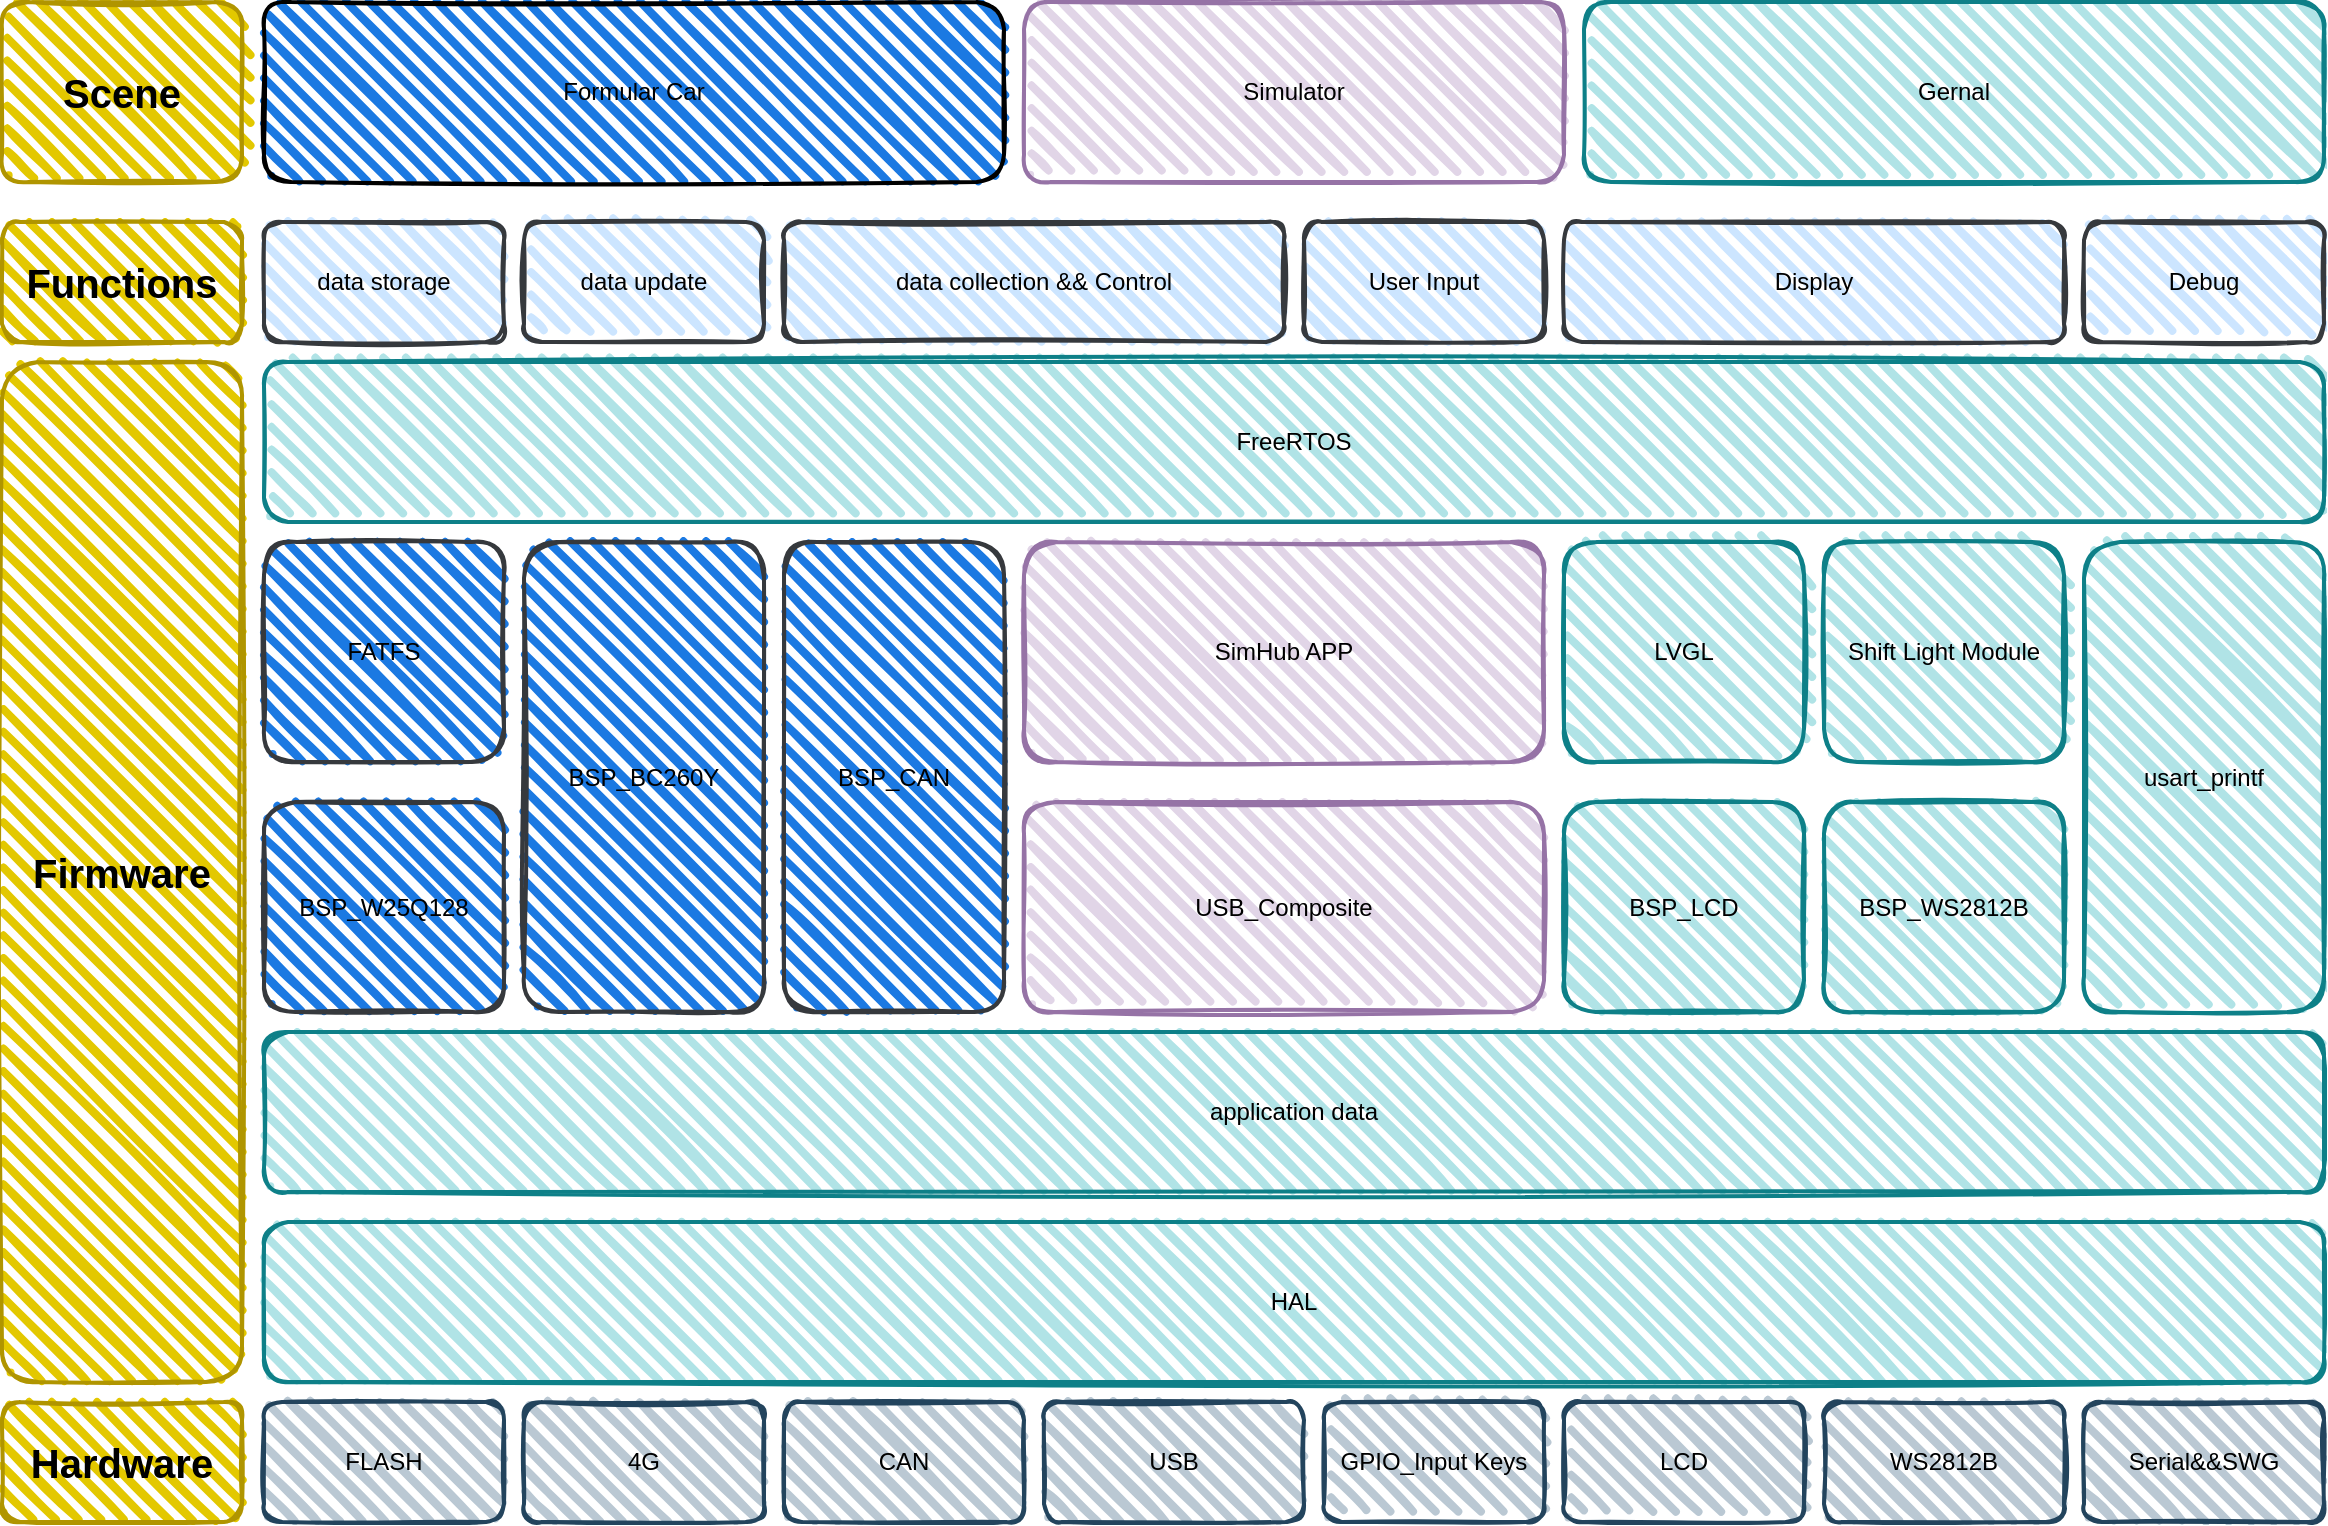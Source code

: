 <mxfile version="20.8.16" type="device"><diagram name="第 1 页" id="UDQpOtSu_C42O-41uoZm"><mxGraphModel dx="3143" dy="1655" grid="1" gridSize="10" guides="1" tooltips="1" connect="1" arrows="1" fold="1" page="1" pageScale="1" pageWidth="827" pageHeight="1169" math="0" shadow="0"><root><mxCell id="0"/><mxCell id="1" parent="0"/><mxCell id="fg1q9xRD8qBBilrkhtEp-4" value="HAL" style="rounded=1;whiteSpace=wrap;html=1;strokeWidth=2;fillWeight=4;hachureGap=8;hachureAngle=45;fillColor=#b0e3e6;sketch=1;strokeColor=#0e8088;" parent="1" vertex="1"><mxGeometry x="361" y="815" width="1030" height="80" as="geometry"/></mxCell><mxCell id="fg1q9xRD8qBBilrkhtEp-5" value="Firmware" style="rounded=1;whiteSpace=wrap;html=1;strokeWidth=2;fillWeight=4;hachureGap=8;hachureAngle=45;fillColor=#e3c800;sketch=1;strokeColor=#B09500;fontColor=#000000;fontStyle=1;fontSize=20;" parent="1" vertex="1"><mxGeometry x="230" y="385" width="120" height="510" as="geometry"/></mxCell><mxCell id="fg1q9xRD8qBBilrkhtEp-8" value="Hardware" style="rounded=1;whiteSpace=wrap;html=1;strokeWidth=2;fillWeight=4;hachureGap=8;hachureAngle=45;fillColor=#e3c800;sketch=1;fontColor=#000000;strokeColor=#B09500;fontStyle=1;fontSize=20;" parent="1" vertex="1"><mxGeometry x="230" y="905" width="120" height="60" as="geometry"/></mxCell><mxCell id="fg1q9xRD8qBBilrkhtEp-9" value="FLASH" style="rounded=1;whiteSpace=wrap;html=1;strokeWidth=2;fillWeight=4;hachureGap=8;hachureAngle=45;fillColor=#bac8d3;sketch=1;strokeColor=#23445d;" parent="1" vertex="1"><mxGeometry x="361" y="905" width="120" height="60" as="geometry"/></mxCell><mxCell id="fg1q9xRD8qBBilrkhtEp-10" value="LCD" style="rounded=1;whiteSpace=wrap;html=1;strokeWidth=2;fillWeight=4;hachureGap=8;hachureAngle=45;fillColor=#bac8d3;sketch=1;strokeColor=#23445d;" parent="1" vertex="1"><mxGeometry x="1011" y="905" width="120" height="60" as="geometry"/></mxCell><mxCell id="fg1q9xRD8qBBilrkhtEp-14" value="Functions" style="rounded=1;whiteSpace=wrap;html=1;strokeWidth=2;fillWeight=4;hachureGap=8;hachureAngle=45;fillColor=#e3c800;sketch=1;fontColor=#000000;strokeColor=#B09500;fontStyle=1;fontSize=20;" parent="1" vertex="1"><mxGeometry x="230" y="315" width="120" height="60" as="geometry"/></mxCell><mxCell id="fg1q9xRD8qBBilrkhtEp-15" value="CAN" style="rounded=1;whiteSpace=wrap;html=1;strokeWidth=2;fillWeight=4;hachureGap=8;hachureAngle=45;fillColor=#bac8d3;sketch=1;strokeColor=#23445d;" parent="1" vertex="1"><mxGeometry x="621" y="905" width="120" height="60" as="geometry"/></mxCell><mxCell id="fg1q9xRD8qBBilrkhtEp-16" value="USB" style="rounded=1;whiteSpace=wrap;html=1;strokeWidth=2;fillWeight=4;hachureGap=8;hachureAngle=45;fillColor=#bac8d3;sketch=1;strokeColor=#23445d;" parent="1" vertex="1"><mxGeometry x="751" y="905" width="130" height="60" as="geometry"/></mxCell><mxCell id="fg1q9xRD8qBBilrkhtEp-18" value="WS2812B" style="rounded=1;whiteSpace=wrap;html=1;strokeWidth=2;fillWeight=4;hachureGap=8;hachureAngle=45;fillColor=#bac8d3;sketch=1;strokeColor=#23445d;" parent="1" vertex="1"><mxGeometry x="1141" y="905" width="120" height="60" as="geometry"/></mxCell><mxCell id="fg1q9xRD8qBBilrkhtEp-19" value="User Input" style="rounded=1;whiteSpace=wrap;html=1;strokeWidth=2;fillWeight=4;hachureGap=8;hachureAngle=45;fillColor=#cce5ff;sketch=1;strokeColor=#36393d;" parent="1" vertex="1"><mxGeometry x="881" y="315" width="120" height="60" as="geometry"/></mxCell><mxCell id="fg1q9xRD8qBBilrkhtEp-20" value="GPIO_Input Keys" style="rounded=1;whiteSpace=wrap;html=1;strokeWidth=2;fillWeight=4;hachureGap=8;hachureAngle=45;fillColor=#bac8d3;sketch=1;strokeColor=#23445d;" parent="1" vertex="1"><mxGeometry x="891" y="905" width="110" height="60" as="geometry"/></mxCell><mxCell id="fg1q9xRD8qBBilrkhtEp-21" value="Debug" style="rounded=1;whiteSpace=wrap;html=1;strokeWidth=2;fillWeight=4;hachureGap=8;hachureAngle=45;fillColor=#cce5ff;sketch=1;strokeColor=#36393d;" parent="1" vertex="1"><mxGeometry x="1271" y="315" width="120" height="60" as="geometry"/></mxCell><mxCell id="fg1q9xRD8qBBilrkhtEp-22" value="Serial&amp;amp;&amp;amp;SWG" style="rounded=1;whiteSpace=wrap;html=1;strokeWidth=2;fillWeight=4;hachureGap=8;hachureAngle=45;fillColor=#bac8d3;sketch=1;strokeColor=#23445d;" parent="1" vertex="1"><mxGeometry x="1271" y="905" width="120" height="60" as="geometry"/></mxCell><mxCell id="fg1q9xRD8qBBilrkhtEp-46" value="4G" style="rounded=1;whiteSpace=wrap;html=1;strokeWidth=2;fillWeight=4;hachureGap=8;hachureAngle=45;fillColor=#bac8d3;sketch=1;strokeColor=#23445d;" parent="1" vertex="1"><mxGeometry x="491" y="905" width="120" height="60" as="geometry"/></mxCell><mxCell id="fg1q9xRD8qBBilrkhtEp-47" value="BSP_LCD" style="rounded=1;whiteSpace=wrap;html=1;strokeWidth=2;fillWeight=4;hachureGap=8;hachureAngle=45;fillColor=#b0e3e6;sketch=1;strokeColor=#0e8088;" parent="1" vertex="1"><mxGeometry x="1011" y="605" width="120" height="105" as="geometry"/></mxCell><mxCell id="fg1q9xRD8qBBilrkhtEp-49" value="FreeRTOS" style="rounded=1;whiteSpace=wrap;html=1;strokeWidth=2;fillWeight=4;hachureGap=8;hachureAngle=45;fillColor=#b0e3e6;sketch=1;strokeColor=#0e8088;" parent="1" vertex="1"><mxGeometry x="361" y="385" width="1030" height="80" as="geometry"/></mxCell><mxCell id="fg1q9xRD8qBBilrkhtEp-51" value="BSP_WS2812B" style="rounded=1;whiteSpace=wrap;html=1;strokeWidth=2;fillWeight=4;hachureGap=8;hachureAngle=45;fillColor=#b0e3e6;sketch=1;strokeColor=#0e8088;" parent="1" vertex="1"><mxGeometry x="1141" y="605" width="120" height="105" as="geometry"/></mxCell><mxCell id="fg1q9xRD8qBBilrkhtEp-68" value="data update" style="rounded=1;whiteSpace=wrap;html=1;strokeWidth=2;fillWeight=4;hachureGap=8;hachureAngle=45;fillColor=#cce5ff;sketch=1;strokeColor=#36393d;" parent="1" vertex="1"><mxGeometry x="491" y="315" width="120" height="60" as="geometry"/></mxCell><mxCell id="fg1q9xRD8qBBilrkhtEp-69" value="data collection &amp;amp;&amp;amp; Control" style="rounded=1;whiteSpace=wrap;html=1;strokeWidth=2;fillWeight=4;hachureGap=8;hachureAngle=45;fillColor=#cce5ff;sketch=1;strokeColor=#36393d;" parent="1" vertex="1"><mxGeometry x="621" y="315" width="250" height="60" as="geometry"/></mxCell><mxCell id="fg1q9xRD8qBBilrkhtEp-71" value="BSP_W25Q128" style="rounded=1;whiteSpace=wrap;html=1;strokeWidth=2;fillWeight=4;hachureGap=8;hachureAngle=45;fillColor=#1b79e2;sketch=1;strokeColor=#36393d;" parent="1" vertex="1"><mxGeometry x="361" y="605" width="120" height="105" as="geometry"/></mxCell><mxCell id="fg1q9xRD8qBBilrkhtEp-74" value="application data" style="rounded=1;whiteSpace=wrap;html=1;strokeWidth=2;fillWeight=4;hachureGap=8;hachureAngle=45;fillColor=#b0e3e6;sketch=1;strokeColor=#0e8088;" parent="1" vertex="1"><mxGeometry x="361" y="720" width="1030" height="80" as="geometry"/></mxCell><mxCell id="fg1q9xRD8qBBilrkhtEp-76" value="USB_Composite" style="rounded=1;whiteSpace=wrap;html=1;strokeWidth=2;fillWeight=4;hachureGap=8;hachureAngle=45;fillColor=#e1d5e7;sketch=1;strokeColor=#9673a6;" parent="1" vertex="1"><mxGeometry x="741" y="605" width="260" height="105" as="geometry"/></mxCell><mxCell id="fg1q9xRD8qBBilrkhtEp-77" value="usart_printf" style="rounded=1;whiteSpace=wrap;html=1;strokeWidth=2;fillWeight=4;hachureGap=8;hachureAngle=45;fillColor=#b0e3e6;sketch=1;strokeColor=#0e8088;" parent="1" vertex="1"><mxGeometry x="1271" y="475" width="120" height="235" as="geometry"/></mxCell><mxCell id="fg1q9xRD8qBBilrkhtEp-78" value="SimHub APP" style="rounded=1;whiteSpace=wrap;html=1;strokeWidth=2;fillWeight=4;hachureGap=8;hachureAngle=45;fillColor=#e1d5e7;sketch=1;strokeColor=#9673a6;" parent="1" vertex="1"><mxGeometry x="741" y="475" width="260" height="110" as="geometry"/></mxCell><mxCell id="fg1q9xRD8qBBilrkhtEp-148" value="LVGL" style="rounded=1;whiteSpace=wrap;html=1;strokeWidth=2;fillWeight=4;hachureGap=8;hachureAngle=45;fillColor=#b0e3e6;sketch=1;strokeColor=#0e8088;" parent="1" vertex="1"><mxGeometry x="1011" y="475" width="120" height="110" as="geometry"/></mxCell><mxCell id="fg1q9xRD8qBBilrkhtEp-149" value="Shift Light Module" style="rounded=1;whiteSpace=wrap;html=1;strokeWidth=2;fillWeight=4;hachureGap=8;hachureAngle=45;fillColor=#b0e3e6;sketch=1;strokeColor=#0e8088;" parent="1" vertex="1"><mxGeometry x="1141" y="475" width="120" height="110" as="geometry"/></mxCell><mxCell id="fg1q9xRD8qBBilrkhtEp-151" value="BSP_BC260Y" style="rounded=1;whiteSpace=wrap;html=1;strokeWidth=2;fillWeight=4;hachureGap=8;hachureAngle=45;fillColor=#1b79e2;sketch=1;strokeColor=#36393d;" parent="1" vertex="1"><mxGeometry x="491" y="475" width="120" height="235" as="geometry"/></mxCell><mxCell id="fg1q9xRD8qBBilrkhtEp-152" value="BSP_CAN" style="rounded=1;whiteSpace=wrap;html=1;strokeWidth=2;fillWeight=4;hachureGap=8;hachureAngle=45;fillColor=#1b79e2;sketch=1;strokeColor=#36393d;" parent="1" vertex="1"><mxGeometry x="621" y="475" width="110" height="235" as="geometry"/></mxCell><mxCell id="JNj2NG9O-8Sv4UdyGWOl-1" value="data storage" style="rounded=1;whiteSpace=wrap;html=1;strokeWidth=2;fillWeight=4;hachureGap=8;hachureAngle=45;fillColor=#cce5ff;sketch=1;strokeColor=#36393d;" vertex="1" parent="1"><mxGeometry x="361" y="315" width="120" height="60" as="geometry"/></mxCell><mxCell id="JNj2NG9O-8Sv4UdyGWOl-2" value="FATFS" style="rounded=1;whiteSpace=wrap;html=1;strokeWidth=2;fillWeight=4;hachureGap=8;hachureAngle=45;fillColor=#1b79e2;sketch=1;strokeColor=#36393d;" vertex="1" parent="1"><mxGeometry x="361" y="475" width="120" height="110" as="geometry"/></mxCell><mxCell id="JNj2NG9O-8Sv4UdyGWOl-3" value="Formular Car" style="rounded=1;whiteSpace=wrap;html=1;strokeWidth=2;fillWeight=4;hachureGap=8;hachureAngle=45;fillColor=#1b79e2;sketch=1;" vertex="1" parent="1"><mxGeometry x="361" y="205" width="370" height="90" as="geometry"/></mxCell><mxCell id="JNj2NG9O-8Sv4UdyGWOl-4" value="Simulator" style="rounded=1;whiteSpace=wrap;html=1;strokeWidth=2;fillWeight=4;hachureGap=8;hachureAngle=45;fillColor=#e1d5e7;sketch=1;strokeColor=#9673a6;" vertex="1" parent="1"><mxGeometry x="741" y="205" width="270" height="90" as="geometry"/></mxCell><mxCell id="JNj2NG9O-8Sv4UdyGWOl-5" value="Gernal" style="rounded=1;whiteSpace=wrap;html=1;strokeWidth=2;fillWeight=4;hachureGap=8;hachureAngle=45;fillColor=#b0e3e6;sketch=1;strokeColor=#0e8088;" vertex="1" parent="1"><mxGeometry x="1021" y="205" width="370" height="90" as="geometry"/></mxCell><mxCell id="JNj2NG9O-8Sv4UdyGWOl-6" value="Scene" style="rounded=1;whiteSpace=wrap;html=1;strokeWidth=2;fillWeight=4;hachureGap=8;hachureAngle=45;fillColor=#e3c800;sketch=1;fontColor=#000000;strokeColor=#B09500;fontStyle=1;fontSize=20;" vertex="1" parent="1"><mxGeometry x="230" y="205" width="120" height="90" as="geometry"/></mxCell><mxCell id="JNj2NG9O-8Sv4UdyGWOl-7" value="Display" style="rounded=1;whiteSpace=wrap;html=1;strokeWidth=2;fillWeight=4;hachureGap=8;hachureAngle=45;fillColor=#cce5ff;sketch=1;strokeColor=#36393d;" vertex="1" parent="1"><mxGeometry x="1011" y="315" width="250" height="60" as="geometry"/></mxCell></root></mxGraphModel></diagram></mxfile>